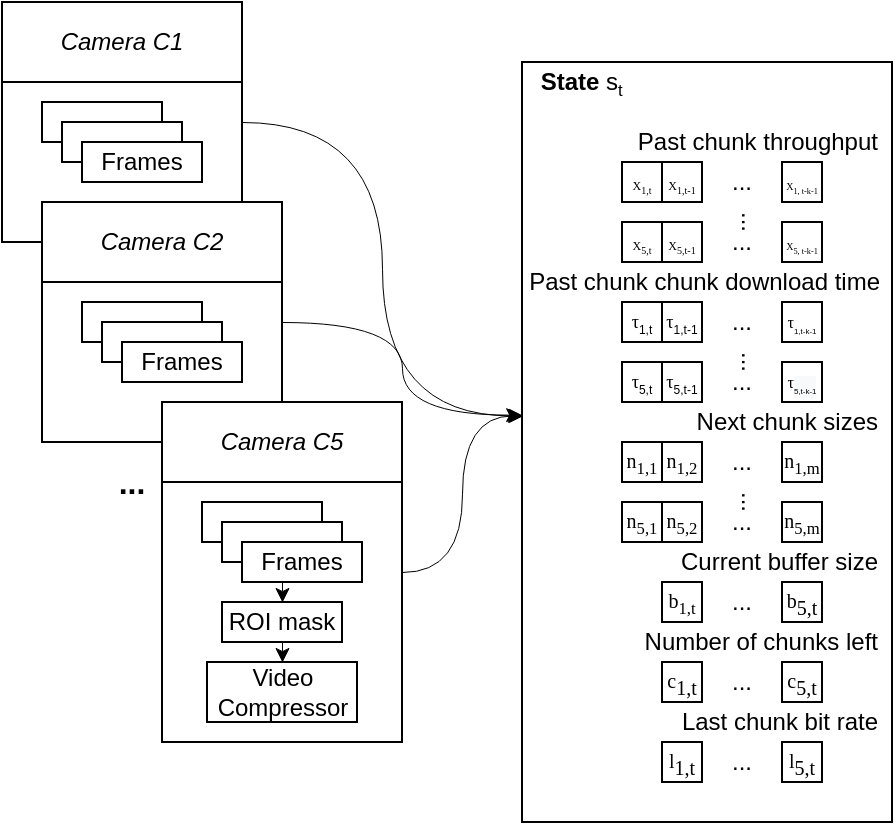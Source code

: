 <mxfile version="14.8.6" type="github">
  <diagram id="CuRWy3YOL1RegtawnKoR" name="Page-1">
    <mxGraphModel dx="177" dy="259" grid="1" gridSize="10" guides="1" tooltips="1" connect="1" arrows="1" fold="1" page="1" pageScale="1" pageWidth="827" pageHeight="1169" math="0" shadow="0">
      <root>
        <mxCell id="0" />
        <mxCell id="1" parent="0" />
        <mxCell id="OaGx4x_HON0ZGv0EvdSi-39" style="edgeStyle=orthogonalEdgeStyle;orthogonalLoop=1;jettySize=auto;html=1;exitX=1;exitY=0.5;exitDx=0;exitDy=0;entryX=0;entryY=0.465;entryDx=0;entryDy=0;strokeWidth=0.5;curved=1;entryPerimeter=0;" edge="1" parent="1" source="6wvVj7PrTKanJbNM9e0Z-8" target="OaGx4x_HON0ZGv0EvdSi-30">
          <mxGeometry relative="1" as="geometry" />
        </mxCell>
        <mxCell id="6wvVj7PrTKanJbNM9e0Z-8" value="" style="shape=internalStorage;whiteSpace=wrap;html=1;backgroundOutline=1;dx=0;dy=40;" parent="1" vertex="1">
          <mxGeometry x="40" y="100" width="120" height="120" as="geometry" />
        </mxCell>
        <mxCell id="6wvVj7PrTKanJbNM9e0Z-9" value="&lt;i&gt;Camera C1&lt;/i&gt;" style="text;html=1;strokeColor=none;fillColor=none;align=center;verticalAlign=middle;whiteSpace=wrap;rounded=0;" parent="1" vertex="1">
          <mxGeometry x="65" y="110" width="70" height="20" as="geometry" />
        </mxCell>
        <mxCell id="6wvVj7PrTKanJbNM9e0Z-10" value="" style="rounded=0;whiteSpace=wrap;html=1;fillColor=none;" parent="1" vertex="1">
          <mxGeometry x="60" y="150" width="60" height="20" as="geometry" />
        </mxCell>
        <mxCell id="6wvVj7PrTKanJbNM9e0Z-14" value="" style="rounded=0;whiteSpace=wrap;html=1;" parent="1" vertex="1">
          <mxGeometry x="70" y="160" width="60" height="20" as="geometry" />
        </mxCell>
        <mxCell id="6wvVj7PrTKanJbNM9e0Z-11" value="Frames" style="rounded=0;whiteSpace=wrap;html=1;" parent="1" vertex="1">
          <mxGeometry x="80" y="170" width="60" height="20" as="geometry" />
        </mxCell>
        <mxCell id="OaGx4x_HON0ZGv0EvdSi-40" style="edgeStyle=orthogonalEdgeStyle;orthogonalLoop=1;jettySize=auto;html=1;exitX=1;exitY=0.5;exitDx=0;exitDy=0;strokeWidth=0.5;curved=1;entryX=-0.005;entryY=0.464;entryDx=0;entryDy=0;entryPerimeter=0;" edge="1" parent="1" source="OaGx4x_HON0ZGv0EvdSi-6" target="OaGx4x_HON0ZGv0EvdSi-30">
          <mxGeometry relative="1" as="geometry">
            <mxPoint x="300" y="260" as="targetPoint" />
          </mxGeometry>
        </mxCell>
        <mxCell id="OaGx4x_HON0ZGv0EvdSi-6" value="" style="shape=internalStorage;whiteSpace=wrap;html=1;backgroundOutline=1;dx=0;dy=40;" vertex="1" parent="1">
          <mxGeometry x="60" y="200" width="120" height="120" as="geometry" />
        </mxCell>
        <mxCell id="OaGx4x_HON0ZGv0EvdSi-7" value="&lt;i&gt;Camera C2&lt;/i&gt;" style="text;html=1;strokeColor=none;fillColor=none;align=center;verticalAlign=middle;whiteSpace=wrap;rounded=0;" vertex="1" parent="1">
          <mxGeometry x="85" y="210" width="70" height="20" as="geometry" />
        </mxCell>
        <mxCell id="OaGx4x_HON0ZGv0EvdSi-8" value="" style="rounded=0;whiteSpace=wrap;html=1;fillColor=none;" vertex="1" parent="1">
          <mxGeometry x="80" y="250" width="60" height="20" as="geometry" />
        </mxCell>
        <mxCell id="OaGx4x_HON0ZGv0EvdSi-9" value="" style="rounded=0;whiteSpace=wrap;html=1;" vertex="1" parent="1">
          <mxGeometry x="90" y="260" width="60" height="20" as="geometry" />
        </mxCell>
        <mxCell id="OaGx4x_HON0ZGv0EvdSi-10" value="Frames" style="rounded=0;whiteSpace=wrap;html=1;" vertex="1" parent="1">
          <mxGeometry x="100" y="270" width="60" height="20" as="geometry" />
        </mxCell>
        <mxCell id="OaGx4x_HON0ZGv0EvdSi-41" style="edgeStyle=orthogonalEdgeStyle;orthogonalLoop=1;jettySize=auto;html=1;exitX=1;exitY=0.5;exitDx=0;exitDy=0;entryX=0.003;entryY=0.465;entryDx=0;entryDy=0;strokeWidth=0.5;curved=1;entryPerimeter=0;" edge="1" parent="1" source="OaGx4x_HON0ZGv0EvdSi-11" target="OaGx4x_HON0ZGv0EvdSi-30">
          <mxGeometry relative="1" as="geometry" />
        </mxCell>
        <mxCell id="OaGx4x_HON0ZGv0EvdSi-11" value="" style="shape=internalStorage;whiteSpace=wrap;html=1;backgroundOutline=1;dx=0;dy=40;" vertex="1" parent="1">
          <mxGeometry x="120" y="300" width="120" height="170" as="geometry" />
        </mxCell>
        <mxCell id="OaGx4x_HON0ZGv0EvdSi-12" value="&lt;i&gt;Camera C5&lt;/i&gt;" style="text;html=1;strokeColor=none;fillColor=none;align=center;verticalAlign=middle;whiteSpace=wrap;rounded=0;" vertex="1" parent="1">
          <mxGeometry x="145" y="310" width="70" height="20" as="geometry" />
        </mxCell>
        <mxCell id="OaGx4x_HON0ZGv0EvdSi-13" value="" style="rounded=0;whiteSpace=wrap;html=1;fillColor=none;" vertex="1" parent="1">
          <mxGeometry x="140" y="350" width="60" height="20" as="geometry" />
        </mxCell>
        <mxCell id="OaGx4x_HON0ZGv0EvdSi-14" value="" style="rounded=0;whiteSpace=wrap;html=1;" vertex="1" parent="1">
          <mxGeometry x="150" y="360" width="60" height="20" as="geometry" />
        </mxCell>
        <mxCell id="OaGx4x_HON0ZGv0EvdSi-18" style="edgeStyle=orthogonalEdgeStyle;rounded=0;orthogonalLoop=1;jettySize=auto;html=1;exitX=0.25;exitY=1;exitDx=0;exitDy=0;entryX=0.5;entryY=0;entryDx=0;entryDy=0;strokeWidth=0.5;" edge="1" parent="1" source="OaGx4x_HON0ZGv0EvdSi-15" target="OaGx4x_HON0ZGv0EvdSi-17">
          <mxGeometry relative="1" as="geometry" />
        </mxCell>
        <mxCell id="OaGx4x_HON0ZGv0EvdSi-15" value="Frames" style="rounded=0;whiteSpace=wrap;html=1;" vertex="1" parent="1">
          <mxGeometry x="160" y="370" width="60" height="20" as="geometry" />
        </mxCell>
        <mxCell id="OaGx4x_HON0ZGv0EvdSi-16" value="&lt;b&gt;&lt;font style=&quot;font-size: 16px&quot;&gt;...&lt;/font&gt;&lt;/b&gt;" style="text;html=1;strokeColor=none;fillColor=none;align=center;verticalAlign=middle;whiteSpace=wrap;rounded=0;" vertex="1" parent="1">
          <mxGeometry x="85" y="330" width="40" height="20" as="geometry" />
        </mxCell>
        <mxCell id="OaGx4x_HON0ZGv0EvdSi-20" style="edgeStyle=orthogonalEdgeStyle;rounded=0;orthogonalLoop=1;jettySize=auto;html=1;exitX=0.5;exitY=1;exitDx=0;exitDy=0;entryX=0.5;entryY=0;entryDx=0;entryDy=0;strokeWidth=0.5;" edge="1" parent="1" source="OaGx4x_HON0ZGv0EvdSi-17" target="OaGx4x_HON0ZGv0EvdSi-19">
          <mxGeometry relative="1" as="geometry" />
        </mxCell>
        <mxCell id="OaGx4x_HON0ZGv0EvdSi-17" value="ROI mask" style="rounded=0;whiteSpace=wrap;html=1;fillColor=#ffffff;" vertex="1" parent="1">
          <mxGeometry x="150" y="400" width="60" height="20" as="geometry" />
        </mxCell>
        <mxCell id="OaGx4x_HON0ZGv0EvdSi-19" value="Video Compressor" style="rounded=0;whiteSpace=wrap;html=1;fillColor=#ffffff;" vertex="1" parent="1">
          <mxGeometry x="142.5" y="430" width="75" height="30" as="geometry" />
        </mxCell>
        <mxCell id="OaGx4x_HON0ZGv0EvdSi-30" value="" style="rounded=0;whiteSpace=wrap;html=1;fillColor=#ffffff;" vertex="1" parent="1">
          <mxGeometry x="300" y="130" width="185" height="380" as="geometry" />
        </mxCell>
        <mxCell id="OaGx4x_HON0ZGv0EvdSi-31" value="&lt;b&gt;State &lt;/b&gt;s&lt;span style=&quot;font-size: 10px&quot;&gt;&lt;sub&gt;t&lt;/sub&gt;&lt;/span&gt;&lt;b&gt;&amp;nbsp;&lt;/b&gt;" style="text;html=1;strokeColor=none;fillColor=none;align=center;verticalAlign=middle;whiteSpace=wrap;rounded=0;" vertex="1" parent="1">
          <mxGeometry x="300" y="130" width="62.5" height="20" as="geometry" />
        </mxCell>
        <mxCell id="OaGx4x_HON0ZGv0EvdSi-32" value="Past chunk throughput" style="text;html=1;strokeColor=none;fillColor=none;align=right;verticalAlign=middle;whiteSpace=wrap;rounded=0;" vertex="1" parent="1">
          <mxGeometry x="334" y="160" width="146" height="20" as="geometry" />
        </mxCell>
        <mxCell id="OaGx4x_HON0ZGv0EvdSi-34" value="Past chunk chunk download time" style="text;html=1;strokeColor=none;fillColor=none;align=right;verticalAlign=middle;whiteSpace=wrap;rounded=0;" vertex="1" parent="1">
          <mxGeometry x="302.5" y="230" width="177.5" height="20" as="geometry" />
        </mxCell>
        <mxCell id="OaGx4x_HON0ZGv0EvdSi-35" value="Next chunk sizes" style="text;html=1;strokeColor=none;fillColor=none;align=right;verticalAlign=middle;whiteSpace=wrap;rounded=0;" vertex="1" parent="1">
          <mxGeometry x="340" y="300" width="140" height="20" as="geometry" />
        </mxCell>
        <mxCell id="OaGx4x_HON0ZGv0EvdSi-36" value="Current buffer size" style="text;html=1;strokeColor=none;fillColor=none;align=right;verticalAlign=middle;whiteSpace=wrap;rounded=0;" vertex="1" parent="1">
          <mxGeometry x="320" y="370" width="160" height="20" as="geometry" />
        </mxCell>
        <mxCell id="OaGx4x_HON0ZGv0EvdSi-37" value="Number of chunks left" style="text;html=1;strokeColor=none;fillColor=none;align=right;verticalAlign=middle;whiteSpace=wrap;rounded=0;" vertex="1" parent="1">
          <mxGeometry x="323" y="410" width="157" height="20" as="geometry" />
        </mxCell>
        <mxCell id="OaGx4x_HON0ZGv0EvdSi-38" value="Last chunk bit rate" style="text;html=1;strokeColor=none;fillColor=none;align=right;verticalAlign=middle;whiteSpace=wrap;rounded=0;" vertex="1" parent="1">
          <mxGeometry x="310" y="450" width="170" height="20" as="geometry" />
        </mxCell>
        <mxCell id="OaGx4x_HON0ZGv0EvdSi-42" value="&lt;font style=&quot;font-size: 6px&quot; face=&quot;Times New Roman&quot;&gt;X&lt;sub&gt;1,t&lt;/sub&gt;&lt;/font&gt;" style="whiteSpace=wrap;html=1;aspect=fixed;fillColor=#ffffff;" vertex="1" parent="1">
          <mxGeometry x="350" y="180" width="20" height="20" as="geometry" />
        </mxCell>
        <mxCell id="OaGx4x_HON0ZGv0EvdSi-43" value="&lt;font style=&quot;font-size: 6px&quot; face=&quot;Times New Roman&quot;&gt;X&lt;sub&gt;1,t-1&lt;/sub&gt;&lt;/font&gt;" style="whiteSpace=wrap;html=1;aspect=fixed;fillColor=#ffffff;" vertex="1" parent="1">
          <mxGeometry x="370" y="180" width="20" height="20" as="geometry" />
        </mxCell>
        <mxCell id="OaGx4x_HON0ZGv0EvdSi-44" value="&lt;font style=&quot;font-size: 5px&quot; face=&quot;Times New Roman&quot;&gt;X&lt;sub&gt;1, t-k-1&lt;/sub&gt;&lt;/font&gt;" style="whiteSpace=wrap;html=1;aspect=fixed;fillColor=#ffffff;" vertex="1" parent="1">
          <mxGeometry x="430" y="180" width="20" height="20" as="geometry" />
        </mxCell>
        <mxCell id="OaGx4x_HON0ZGv0EvdSi-45" value="..." style="text;html=1;strokeColor=none;fillColor=none;align=center;verticalAlign=middle;whiteSpace=wrap;rounded=0;" vertex="1" parent="1">
          <mxGeometry x="390" y="180" width="40" height="20" as="geometry" />
        </mxCell>
        <mxCell id="OaGx4x_HON0ZGv0EvdSi-46" value="..." style="text;html=1;strokeColor=none;fillColor=none;align=center;verticalAlign=middle;whiteSpace=wrap;rounded=0;rotation=90;" vertex="1" parent="1">
          <mxGeometry x="409" y="200" width="10" height="20" as="geometry" />
        </mxCell>
        <mxCell id="OaGx4x_HON0ZGv0EvdSi-47" value="&lt;font style=&quot;font-size: 6px&quot; face=&quot;Times New Roman&quot;&gt;X&lt;sub&gt;5,t&lt;/sub&gt;&lt;/font&gt;" style="whiteSpace=wrap;html=1;aspect=fixed;fillColor=#ffffff;" vertex="1" parent="1">
          <mxGeometry x="350" y="210" width="20" height="20" as="geometry" />
        </mxCell>
        <mxCell id="OaGx4x_HON0ZGv0EvdSi-48" value="&lt;font style=&quot;font-size: 6px&quot; face=&quot;Times New Roman&quot;&gt;X&lt;sub&gt;5,t-1&lt;/sub&gt;&lt;/font&gt;" style="whiteSpace=wrap;html=1;aspect=fixed;fillColor=#ffffff;" vertex="1" parent="1">
          <mxGeometry x="370" y="210" width="20" height="20" as="geometry" />
        </mxCell>
        <mxCell id="OaGx4x_HON0ZGv0EvdSi-49" value="&lt;font style=&quot;font-size: 5px&quot; face=&quot;Times New Roman&quot;&gt;X&lt;sub&gt;5, t-k-1&lt;/sub&gt;&lt;/font&gt;" style="whiteSpace=wrap;html=1;aspect=fixed;fillColor=#ffffff;" vertex="1" parent="1">
          <mxGeometry x="430" y="210" width="20" height="20" as="geometry" />
        </mxCell>
        <mxCell id="OaGx4x_HON0ZGv0EvdSi-50" value="..." style="text;html=1;strokeColor=none;fillColor=none;align=center;verticalAlign=middle;whiteSpace=wrap;rounded=0;" vertex="1" parent="1">
          <mxGeometry x="390" y="210" width="40" height="20" as="geometry" />
        </mxCell>
        <mxCell id="OaGx4x_HON0ZGv0EvdSi-52" value="&lt;font&gt;&lt;span style=&quot;text-align: left ; text-indent: -0.25in ; background-color: transparent ; font-family: &amp;#34;cambria math&amp;#34;&quot;&gt;&lt;font style=&quot;font-size: 9px&quot;&gt;τ&lt;/font&gt;&lt;/span&gt;&lt;sub&gt;&lt;span style=&quot;font-size: 6px&quot;&gt;1,t&lt;/span&gt;&lt;/sub&gt;&lt;/font&gt;" style="whiteSpace=wrap;html=1;aspect=fixed;fillColor=#ffffff;" vertex="1" parent="1">
          <mxGeometry x="350" y="250" width="20" height="20" as="geometry" />
        </mxCell>
        <mxCell id="OaGx4x_HON0ZGv0EvdSi-53" value="&lt;span style=&quot;background-color: transparent ; text-align: left ; text-indent: -0.25in ; font-family: &amp;#34;cambria math&amp;#34;&quot;&gt;&lt;font style=&quot;font-size: 9px&quot;&gt;τ&lt;/font&gt;&lt;/span&gt;&lt;sub&gt;&lt;span style=&quot;font-size: 6px&quot;&gt;1,t-1&lt;/span&gt;&lt;/sub&gt;" style="whiteSpace=wrap;html=1;aspect=fixed;fillColor=#ffffff;" vertex="1" parent="1">
          <mxGeometry x="370" y="250" width="20" height="20" as="geometry" />
        </mxCell>
        <mxCell id="OaGx4x_HON0ZGv0EvdSi-54" value="&lt;font&gt;&lt;span style=&quot;background-color: transparent ; text-align: left ; text-indent: -0.25in ; font-family: &amp;#34;cambria math&amp;#34;&quot;&gt;&lt;font style=&quot;font-size: 8px&quot;&gt;τ&lt;/font&gt;&lt;/span&gt;&lt;sub&gt;&lt;font style=&quot;font-size: 4px&quot;&gt;1,t-k-1&lt;/font&gt;&lt;/sub&gt;&lt;/font&gt;" style="whiteSpace=wrap;html=1;aspect=fixed;fillColor=#ffffff;" vertex="1" parent="1">
          <mxGeometry x="430" y="250" width="20" height="20" as="geometry" />
        </mxCell>
        <mxCell id="OaGx4x_HON0ZGv0EvdSi-55" value="..." style="text;html=1;strokeColor=none;fillColor=none;align=center;verticalAlign=middle;whiteSpace=wrap;rounded=0;" vertex="1" parent="1">
          <mxGeometry x="390" y="250" width="40" height="20" as="geometry" />
        </mxCell>
        <mxCell id="OaGx4x_HON0ZGv0EvdSi-56" value="..." style="text;html=1;strokeColor=none;fillColor=none;align=center;verticalAlign=middle;whiteSpace=wrap;rounded=0;rotation=90;" vertex="1" parent="1">
          <mxGeometry x="409" y="270" width="10" height="20" as="geometry" />
        </mxCell>
        <mxCell id="OaGx4x_HON0ZGv0EvdSi-57" value="&lt;span style=&quot;background-color: transparent ; text-align: left ; text-indent: -0.25in ; font-family: &amp;#34;cambria math&amp;#34;&quot;&gt;&lt;font style=&quot;font-size: 9px&quot;&gt;τ&lt;/font&gt;&lt;/span&gt;&lt;sub&gt;&lt;span style=&quot;font-size: 6px&quot;&gt;5,t&lt;/span&gt;&lt;/sub&gt;" style="whiteSpace=wrap;html=1;aspect=fixed;fillColor=#ffffff;" vertex="1" parent="1">
          <mxGeometry x="350" y="280" width="20" height="20" as="geometry" />
        </mxCell>
        <mxCell id="OaGx4x_HON0ZGv0EvdSi-58" value="&lt;span style=&quot;background-color: transparent ; text-align: left ; text-indent: -0.25in ; font-family: &amp;#34;cambria math&amp;#34;&quot;&gt;&lt;font style=&quot;font-size: 9px&quot;&gt;τ&lt;/font&gt;&lt;/span&gt;&lt;sub&gt;&lt;span style=&quot;font-size: 6px&quot;&gt;5,t-1&lt;/span&gt;&lt;/sub&gt;" style="whiteSpace=wrap;html=1;aspect=fixed;fillColor=#ffffff;" vertex="1" parent="1">
          <mxGeometry x="370" y="280" width="20" height="20" as="geometry" />
        </mxCell>
        <mxCell id="OaGx4x_HON0ZGv0EvdSi-59" value="&lt;span style=&quot;color: rgb(0 , 0 , 0) ; font-size: 12px ; font-style: normal ; font-weight: 400 ; letter-spacing: normal ; text-transform: none ; word-spacing: 0px ; background-color: transparent ; text-align: left ; text-indent: -0.25in ; font-family: &amp;#34;cambria math&amp;#34;&quot;&gt;&lt;font style=&quot;font-size: 8px&quot;&gt;τ&lt;/font&gt;&lt;/span&gt;&lt;sub style=&quot;color: rgb(0 , 0 , 0) ; font-family: &amp;#34;helvetica&amp;#34; ; font-style: normal ; font-weight: 400 ; letter-spacing: normal ; text-align: center ; text-indent: 0px ; text-transform: none ; word-spacing: 0px ; background-color: rgb(248 , 249 , 250)&quot;&gt;&lt;font style=&quot;font-size: 4px&quot;&gt;5,t-k-1&lt;/font&gt;&lt;/sub&gt;" style="whiteSpace=wrap;html=1;aspect=fixed;fillColor=#ffffff;" vertex="1" parent="1">
          <mxGeometry x="430" y="280" width="20" height="20" as="geometry" />
        </mxCell>
        <mxCell id="OaGx4x_HON0ZGv0EvdSi-60" value="..." style="text;html=1;strokeColor=none;fillColor=none;align=center;verticalAlign=middle;whiteSpace=wrap;rounded=0;" vertex="1" parent="1">
          <mxGeometry x="390" y="280" width="40" height="20" as="geometry" />
        </mxCell>
        <mxCell id="OaGx4x_HON0ZGv0EvdSi-68" value="&lt;font face=&quot;Times New Roman&quot;&gt;&lt;span style=&quot;font-size: 10px&quot;&gt;n&lt;/span&gt;&lt;font size=&quot;1&quot;&gt;&lt;sub&gt;1,1&lt;/sub&gt;&lt;/font&gt;&lt;/font&gt;" style="whiteSpace=wrap;html=1;aspect=fixed;fillColor=#ffffff;" vertex="1" parent="1">
          <mxGeometry x="350" y="320" width="20" height="20" as="geometry" />
        </mxCell>
        <mxCell id="OaGx4x_HON0ZGv0EvdSi-69" value="&lt;span style=&quot;font-family: &amp;#34;times new roman&amp;#34; ; font-size: 10px&quot;&gt;n&lt;/span&gt;&lt;font size=&quot;1&quot; style=&quot;font-family: &amp;#34;times new roman&amp;#34;&quot;&gt;&lt;sub&gt;1,2&lt;/sub&gt;&lt;/font&gt;" style="whiteSpace=wrap;html=1;aspect=fixed;fillColor=#ffffff;" vertex="1" parent="1">
          <mxGeometry x="370" y="320" width="20" height="20" as="geometry" />
        </mxCell>
        <mxCell id="OaGx4x_HON0ZGv0EvdSi-70" value="&lt;span style=&quot;font-family: &amp;#34;times new roman&amp;#34; ; font-size: 10px&quot;&gt;n&lt;/span&gt;&lt;font size=&quot;1&quot; style=&quot;font-family: &amp;#34;times new roman&amp;#34;&quot;&gt;&lt;sub&gt;1,m&lt;/sub&gt;&lt;/font&gt;" style="whiteSpace=wrap;html=1;aspect=fixed;fillColor=#ffffff;" vertex="1" parent="1">
          <mxGeometry x="430" y="320" width="20" height="20" as="geometry" />
        </mxCell>
        <mxCell id="OaGx4x_HON0ZGv0EvdSi-71" value="..." style="text;html=1;strokeColor=none;fillColor=none;align=center;verticalAlign=middle;whiteSpace=wrap;rounded=0;" vertex="1" parent="1">
          <mxGeometry x="390" y="320" width="40" height="20" as="geometry" />
        </mxCell>
        <mxCell id="OaGx4x_HON0ZGv0EvdSi-72" value="&lt;font face=&quot;Times New Roman&quot;&gt;&lt;span style=&quot;font-size: 10px&quot;&gt;n&lt;/span&gt;&lt;font size=&quot;1&quot;&gt;&lt;sub&gt;5,1&lt;/sub&gt;&lt;/font&gt;&lt;/font&gt;" style="whiteSpace=wrap;html=1;aspect=fixed;fillColor=#ffffff;" vertex="1" parent="1">
          <mxGeometry x="350" y="350" width="20" height="20" as="geometry" />
        </mxCell>
        <mxCell id="OaGx4x_HON0ZGv0EvdSi-73" value="&lt;span style=&quot;font-family: &amp;#34;times new roman&amp;#34; ; font-size: 10px&quot;&gt;n&lt;/span&gt;&lt;font size=&quot;1&quot; style=&quot;font-family: &amp;#34;times new roman&amp;#34;&quot;&gt;&lt;sub&gt;5,2&lt;/sub&gt;&lt;/font&gt;" style="whiteSpace=wrap;html=1;aspect=fixed;fillColor=#ffffff;" vertex="1" parent="1">
          <mxGeometry x="370" y="350" width="20" height="20" as="geometry" />
        </mxCell>
        <mxCell id="OaGx4x_HON0ZGv0EvdSi-74" value="&lt;span style=&quot;font-family: &amp;#34;times new roman&amp;#34; ; font-size: 10px&quot;&gt;n&lt;/span&gt;&lt;font size=&quot;1&quot; style=&quot;font-family: &amp;#34;times new roman&amp;#34;&quot;&gt;&lt;sub&gt;5,m&lt;/sub&gt;&lt;/font&gt;" style="whiteSpace=wrap;html=1;aspect=fixed;fillColor=#ffffff;" vertex="1" parent="1">
          <mxGeometry x="430" y="350" width="20" height="20" as="geometry" />
        </mxCell>
        <mxCell id="OaGx4x_HON0ZGv0EvdSi-75" value="..." style="text;html=1;strokeColor=none;fillColor=none;align=center;verticalAlign=middle;whiteSpace=wrap;rounded=0;" vertex="1" parent="1">
          <mxGeometry x="390" y="350" width="40" height="20" as="geometry" />
        </mxCell>
        <mxCell id="OaGx4x_HON0ZGv0EvdSi-76" value="..." style="text;html=1;strokeColor=none;fillColor=none;align=center;verticalAlign=middle;whiteSpace=wrap;rounded=0;rotation=90;" vertex="1" parent="1">
          <mxGeometry x="409" y="340" width="10" height="20" as="geometry" />
        </mxCell>
        <mxCell id="OaGx4x_HON0ZGv0EvdSi-77" value="&lt;font face=&quot;Times New Roman&quot;&gt;&lt;span style=&quot;font-size: 10px&quot;&gt;b&lt;sub&gt;1,t&lt;/sub&gt;&lt;/span&gt;&lt;/font&gt;" style="whiteSpace=wrap;html=1;aspect=fixed;fillColor=#ffffff;" vertex="1" parent="1">
          <mxGeometry x="370" y="390" width="20" height="20" as="geometry" />
        </mxCell>
        <mxCell id="OaGx4x_HON0ZGv0EvdSi-79" value="&lt;span style=&quot;font-family: &amp;#34;times new roman&amp;#34; ; font-size: 10px&quot;&gt;b&lt;/span&gt;&lt;sub style=&quot;font-family: &amp;#34;times new roman&amp;#34;&quot;&gt;5,t&lt;/sub&gt;" style="whiteSpace=wrap;html=1;aspect=fixed;fillColor=#ffffff;" vertex="1" parent="1">
          <mxGeometry x="430" y="390" width="20" height="20" as="geometry" />
        </mxCell>
        <mxCell id="OaGx4x_HON0ZGv0EvdSi-80" value="..." style="text;html=1;strokeColor=none;fillColor=none;align=center;verticalAlign=middle;whiteSpace=wrap;rounded=0;" vertex="1" parent="1">
          <mxGeometry x="390" y="390" width="40" height="20" as="geometry" />
        </mxCell>
        <mxCell id="OaGx4x_HON0ZGv0EvdSi-82" value="&lt;span style=&quot;font-family: &amp;#34;times new roman&amp;#34; ; font-size: 10px&quot;&gt;c&lt;/span&gt;&lt;sub style=&quot;font-family: &amp;#34;times new roman&amp;#34;&quot;&gt;1,t&lt;/sub&gt;" style="whiteSpace=wrap;html=1;aspect=fixed;fillColor=#ffffff;" vertex="1" parent="1">
          <mxGeometry x="370" y="430" width="20" height="20" as="geometry" />
        </mxCell>
        <mxCell id="OaGx4x_HON0ZGv0EvdSi-83" value="&lt;span style=&quot;font-family: &amp;#34;times new roman&amp;#34; ; font-size: 10px&quot;&gt;c&lt;/span&gt;&lt;sub style=&quot;font-family: &amp;#34;times new roman&amp;#34;&quot;&gt;5,t&lt;/sub&gt;" style="whiteSpace=wrap;html=1;aspect=fixed;fillColor=#ffffff;" vertex="1" parent="1">
          <mxGeometry x="430" y="430" width="20" height="20" as="geometry" />
        </mxCell>
        <mxCell id="OaGx4x_HON0ZGv0EvdSi-84" value="..." style="text;html=1;strokeColor=none;fillColor=none;align=center;verticalAlign=middle;whiteSpace=wrap;rounded=0;" vertex="1" parent="1">
          <mxGeometry x="390" y="430" width="40" height="20" as="geometry" />
        </mxCell>
        <mxCell id="OaGx4x_HON0ZGv0EvdSi-85" value="&lt;span style=&quot;font-family: &amp;#34;times new roman&amp;#34; ; font-size: 10px&quot;&gt;l&lt;/span&gt;&lt;sub style=&quot;font-family: &amp;#34;times new roman&amp;#34;&quot;&gt;1,t&lt;/sub&gt;" style="whiteSpace=wrap;html=1;aspect=fixed;fillColor=#ffffff;" vertex="1" parent="1">
          <mxGeometry x="370" y="470" width="20" height="20" as="geometry" />
        </mxCell>
        <mxCell id="OaGx4x_HON0ZGv0EvdSi-86" value="&lt;span style=&quot;font-family: &amp;#34;times new roman&amp;#34; ; font-size: 10px&quot;&gt;l&lt;/span&gt;&lt;sub style=&quot;font-family: &amp;#34;times new roman&amp;#34;&quot;&gt;5,t&lt;/sub&gt;" style="whiteSpace=wrap;html=1;aspect=fixed;fillColor=#ffffff;" vertex="1" parent="1">
          <mxGeometry x="430" y="470" width="20" height="20" as="geometry" />
        </mxCell>
        <mxCell id="OaGx4x_HON0ZGv0EvdSi-87" value="..." style="text;html=1;strokeColor=none;fillColor=none;align=center;verticalAlign=middle;whiteSpace=wrap;rounded=0;" vertex="1" parent="1">
          <mxGeometry x="390" y="470" width="40" height="20" as="geometry" />
        </mxCell>
      </root>
    </mxGraphModel>
  </diagram>
</mxfile>
